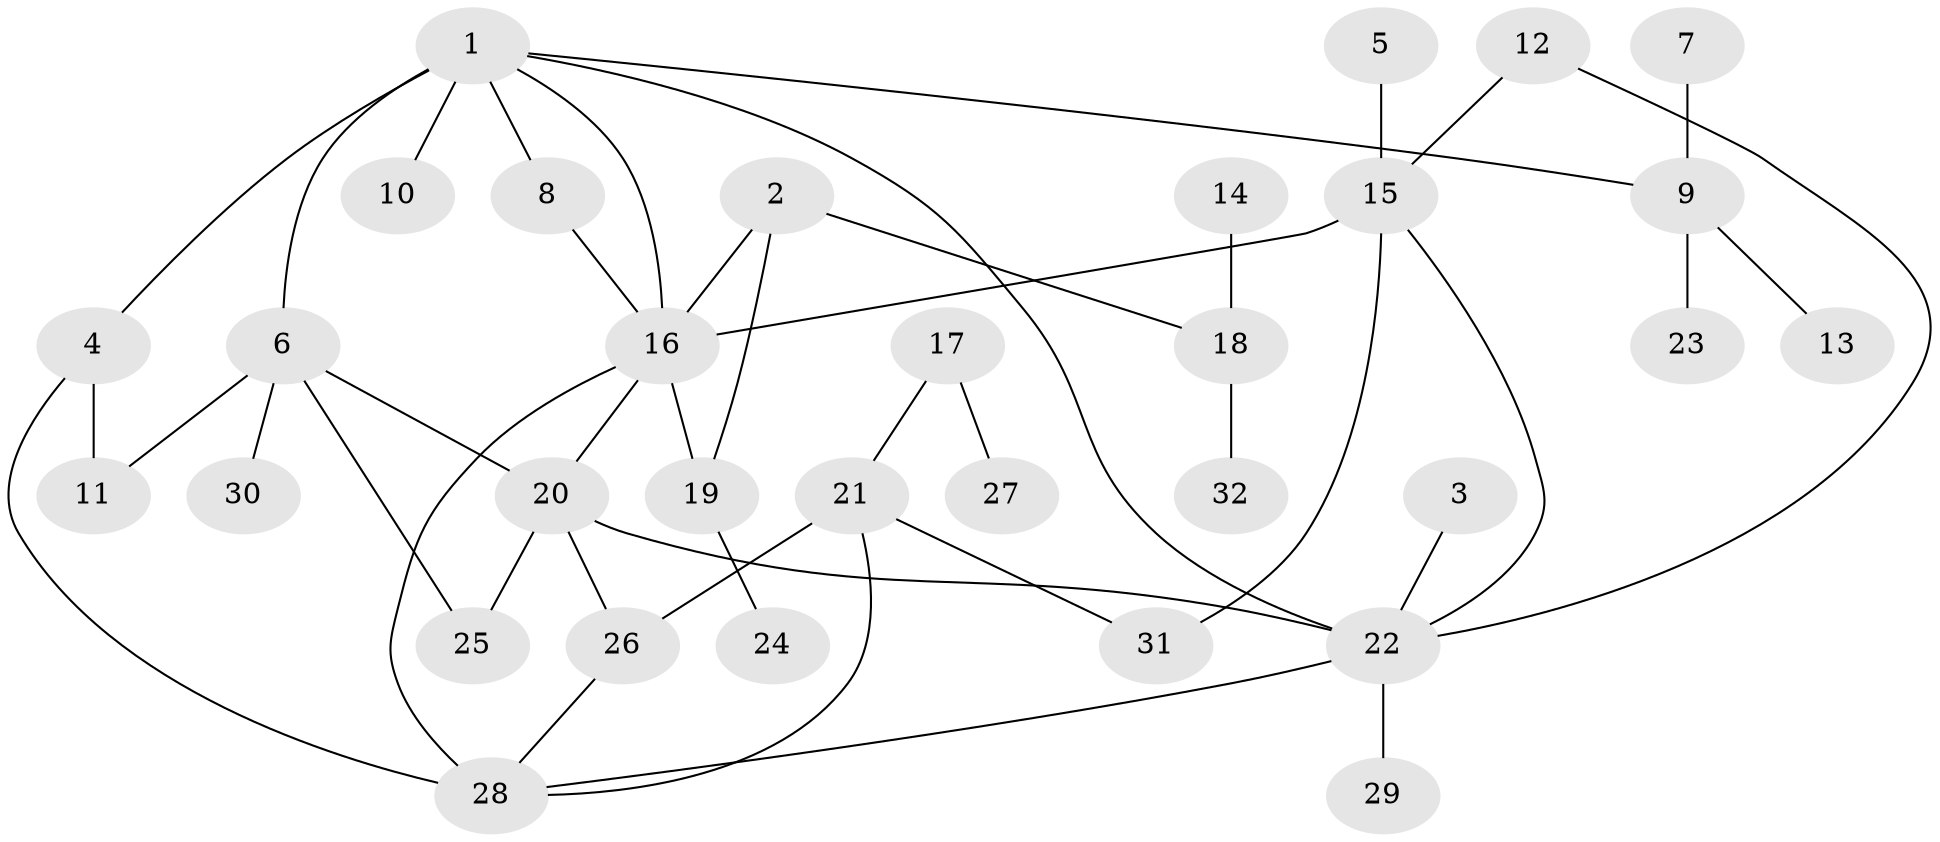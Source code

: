 // original degree distribution, {5: 0.06349206349206349, 8: 0.031746031746031744, 6: 0.06349206349206349, 4: 0.031746031746031744, 9: 0.015873015873015872, 3: 0.1111111111111111, 7: 0.015873015873015872, 1: 0.5555555555555556, 2: 0.1111111111111111}
// Generated by graph-tools (version 1.1) at 2025/02/03/09/25 03:02:34]
// undirected, 32 vertices, 44 edges
graph export_dot {
graph [start="1"]
  node [color=gray90,style=filled];
  1;
  2;
  3;
  4;
  5;
  6;
  7;
  8;
  9;
  10;
  11;
  12;
  13;
  14;
  15;
  16;
  17;
  18;
  19;
  20;
  21;
  22;
  23;
  24;
  25;
  26;
  27;
  28;
  29;
  30;
  31;
  32;
  1 -- 4 [weight=2.0];
  1 -- 6 [weight=1.0];
  1 -- 8 [weight=1.0];
  1 -- 9 [weight=1.0];
  1 -- 10 [weight=1.0];
  1 -- 16 [weight=1.0];
  1 -- 22 [weight=1.0];
  2 -- 16 [weight=1.0];
  2 -- 18 [weight=1.0];
  2 -- 19 [weight=1.0];
  3 -- 22 [weight=1.0];
  4 -- 11 [weight=1.0];
  4 -- 28 [weight=2.0];
  5 -- 15 [weight=1.0];
  6 -- 11 [weight=1.0];
  6 -- 20 [weight=1.0];
  6 -- 25 [weight=1.0];
  6 -- 30 [weight=1.0];
  7 -- 9 [weight=1.0];
  8 -- 16 [weight=1.0];
  9 -- 13 [weight=1.0];
  9 -- 23 [weight=1.0];
  12 -- 15 [weight=1.0];
  12 -- 22 [weight=1.0];
  14 -- 18 [weight=1.0];
  15 -- 16 [weight=1.0];
  15 -- 22 [weight=1.0];
  15 -- 31 [weight=1.0];
  16 -- 19 [weight=1.0];
  16 -- 20 [weight=1.0];
  16 -- 28 [weight=1.0];
  17 -- 21 [weight=1.0];
  17 -- 27 [weight=1.0];
  18 -- 32 [weight=1.0];
  19 -- 24 [weight=1.0];
  20 -- 22 [weight=1.0];
  20 -- 25 [weight=1.0];
  20 -- 26 [weight=1.0];
  21 -- 26 [weight=1.0];
  21 -- 28 [weight=1.0];
  21 -- 31 [weight=1.0];
  22 -- 28 [weight=1.0];
  22 -- 29 [weight=1.0];
  26 -- 28 [weight=1.0];
}
